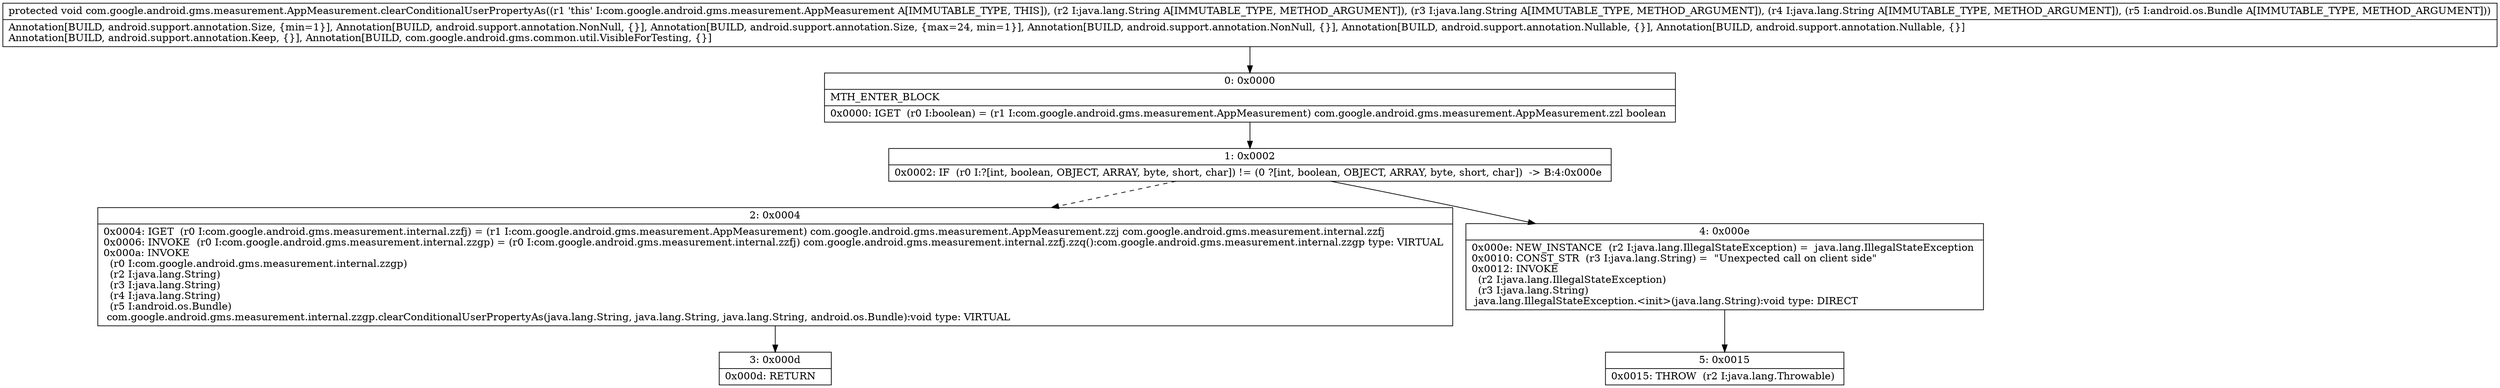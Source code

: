 digraph "CFG forcom.google.android.gms.measurement.AppMeasurement.clearConditionalUserPropertyAs(Ljava\/lang\/String;Ljava\/lang\/String;Ljava\/lang\/String;Landroid\/os\/Bundle;)V" {
Node_0 [shape=record,label="{0\:\ 0x0000|MTH_ENTER_BLOCK\l|0x0000: IGET  (r0 I:boolean) = (r1 I:com.google.android.gms.measurement.AppMeasurement) com.google.android.gms.measurement.AppMeasurement.zzl boolean \l}"];
Node_1 [shape=record,label="{1\:\ 0x0002|0x0002: IF  (r0 I:?[int, boolean, OBJECT, ARRAY, byte, short, char]) != (0 ?[int, boolean, OBJECT, ARRAY, byte, short, char])  \-\> B:4:0x000e \l}"];
Node_2 [shape=record,label="{2\:\ 0x0004|0x0004: IGET  (r0 I:com.google.android.gms.measurement.internal.zzfj) = (r1 I:com.google.android.gms.measurement.AppMeasurement) com.google.android.gms.measurement.AppMeasurement.zzj com.google.android.gms.measurement.internal.zzfj \l0x0006: INVOKE  (r0 I:com.google.android.gms.measurement.internal.zzgp) = (r0 I:com.google.android.gms.measurement.internal.zzfj) com.google.android.gms.measurement.internal.zzfj.zzq():com.google.android.gms.measurement.internal.zzgp type: VIRTUAL \l0x000a: INVOKE  \l  (r0 I:com.google.android.gms.measurement.internal.zzgp)\l  (r2 I:java.lang.String)\l  (r3 I:java.lang.String)\l  (r4 I:java.lang.String)\l  (r5 I:android.os.Bundle)\l com.google.android.gms.measurement.internal.zzgp.clearConditionalUserPropertyAs(java.lang.String, java.lang.String, java.lang.String, android.os.Bundle):void type: VIRTUAL \l}"];
Node_3 [shape=record,label="{3\:\ 0x000d|0x000d: RETURN   \l}"];
Node_4 [shape=record,label="{4\:\ 0x000e|0x000e: NEW_INSTANCE  (r2 I:java.lang.IllegalStateException) =  java.lang.IllegalStateException \l0x0010: CONST_STR  (r3 I:java.lang.String) =  \"Unexpected call on client side\" \l0x0012: INVOKE  \l  (r2 I:java.lang.IllegalStateException)\l  (r3 I:java.lang.String)\l java.lang.IllegalStateException.\<init\>(java.lang.String):void type: DIRECT \l}"];
Node_5 [shape=record,label="{5\:\ 0x0015|0x0015: THROW  (r2 I:java.lang.Throwable) \l}"];
MethodNode[shape=record,label="{protected void com.google.android.gms.measurement.AppMeasurement.clearConditionalUserPropertyAs((r1 'this' I:com.google.android.gms.measurement.AppMeasurement A[IMMUTABLE_TYPE, THIS]), (r2 I:java.lang.String A[IMMUTABLE_TYPE, METHOD_ARGUMENT]), (r3 I:java.lang.String A[IMMUTABLE_TYPE, METHOD_ARGUMENT]), (r4 I:java.lang.String A[IMMUTABLE_TYPE, METHOD_ARGUMENT]), (r5 I:android.os.Bundle A[IMMUTABLE_TYPE, METHOD_ARGUMENT]))  | Annotation[BUILD, android.support.annotation.Size, \{min=1\}], Annotation[BUILD, android.support.annotation.NonNull, \{\}], Annotation[BUILD, android.support.annotation.Size, \{max=24, min=1\}], Annotation[BUILD, android.support.annotation.NonNull, \{\}], Annotation[BUILD, android.support.annotation.Nullable, \{\}], Annotation[BUILD, android.support.annotation.Nullable, \{\}]\lAnnotation[BUILD, android.support.annotation.Keep, \{\}], Annotation[BUILD, com.google.android.gms.common.util.VisibleForTesting, \{\}]\l}"];
MethodNode -> Node_0;
Node_0 -> Node_1;
Node_1 -> Node_2[style=dashed];
Node_1 -> Node_4;
Node_2 -> Node_3;
Node_4 -> Node_5;
}

